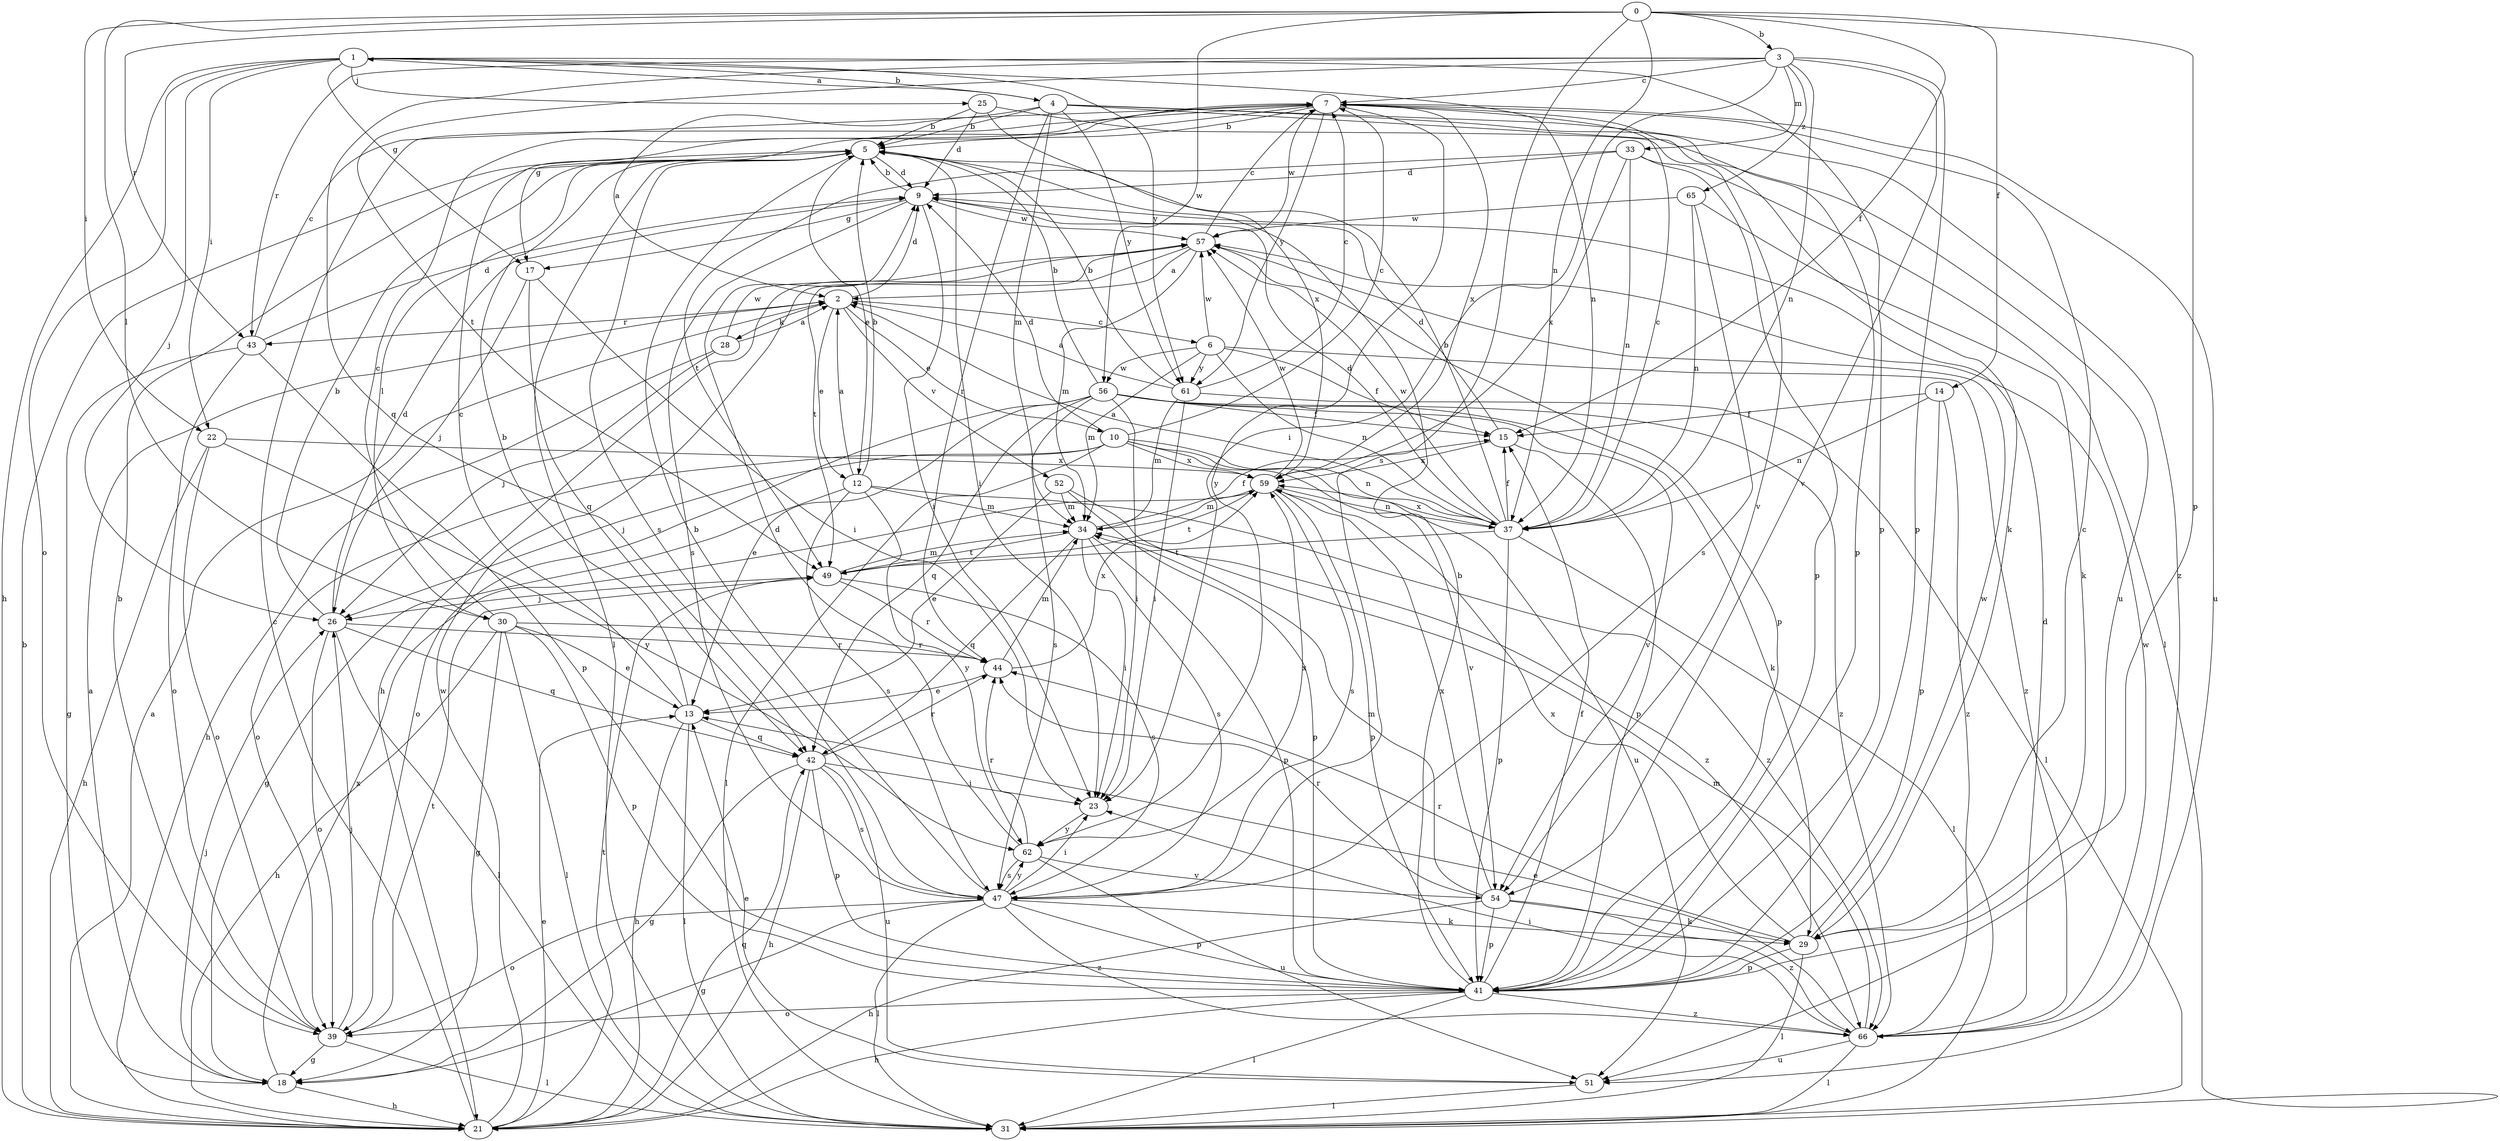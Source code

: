 strict digraph  {
0;
1;
2;
3;
4;
5;
6;
7;
9;
10;
12;
13;
14;
15;
17;
18;
21;
22;
23;
25;
26;
28;
29;
30;
31;
33;
34;
37;
39;
41;
42;
43;
44;
47;
49;
51;
52;
54;
56;
57;
59;
61;
62;
65;
66;
0 -> 3  [label=b];
0 -> 14  [label=f];
0 -> 15  [label=f];
0 -> 22  [label=i];
0 -> 30  [label=l];
0 -> 37  [label=n];
0 -> 41  [label=p];
0 -> 43  [label=r];
0 -> 47  [label=s];
0 -> 56  [label=w];
1 -> 4  [label=b];
1 -> 17  [label=g];
1 -> 21  [label=h];
1 -> 22  [label=i];
1 -> 25  [label=j];
1 -> 26  [label=j];
1 -> 37  [label=n];
1 -> 39  [label=o];
1 -> 41  [label=p];
1 -> 61  [label=y];
2 -> 6  [label=c];
2 -> 9  [label=d];
2 -> 10  [label=e];
2 -> 12  [label=e];
2 -> 28  [label=k];
2 -> 43  [label=r];
2 -> 52  [label=v];
3 -> 7  [label=c];
3 -> 23  [label=i];
3 -> 33  [label=m];
3 -> 37  [label=n];
3 -> 41  [label=p];
3 -> 42  [label=q];
3 -> 43  [label=r];
3 -> 49  [label=t];
3 -> 54  [label=v];
3 -> 65  [label=z];
4 -> 1  [label=a];
4 -> 2  [label=a];
4 -> 5  [label=b];
4 -> 29  [label=k];
4 -> 34  [label=m];
4 -> 44  [label=r];
4 -> 51  [label=u];
4 -> 61  [label=y];
4 -> 66  [label=z];
5 -> 9  [label=d];
5 -> 12  [label=e];
5 -> 23  [label=i];
5 -> 30  [label=l];
5 -> 31  [label=l];
5 -> 47  [label=s];
6 -> 15  [label=f];
6 -> 34  [label=m];
6 -> 37  [label=n];
6 -> 56  [label=w];
6 -> 57  [label=w];
6 -> 61  [label=y];
6 -> 66  [label=z];
7 -> 5  [label=b];
7 -> 17  [label=g];
7 -> 41  [label=p];
7 -> 51  [label=u];
7 -> 57  [label=w];
7 -> 59  [label=x];
7 -> 61  [label=y];
7 -> 62  [label=y];
9 -> 5  [label=b];
9 -> 17  [label=g];
9 -> 23  [label=i];
9 -> 47  [label=s];
9 -> 57  [label=w];
10 -> 7  [label=c];
10 -> 9  [label=d];
10 -> 26  [label=j];
10 -> 31  [label=l];
10 -> 37  [label=n];
10 -> 39  [label=o];
10 -> 51  [label=u];
10 -> 54  [label=v];
10 -> 59  [label=x];
12 -> 2  [label=a];
12 -> 5  [label=b];
12 -> 18  [label=g];
12 -> 34  [label=m];
12 -> 47  [label=s];
12 -> 62  [label=y];
12 -> 66  [label=z];
13 -> 5  [label=b];
13 -> 7  [label=c];
13 -> 21  [label=h];
13 -> 31  [label=l];
13 -> 42  [label=q];
14 -> 15  [label=f];
14 -> 37  [label=n];
14 -> 41  [label=p];
14 -> 66  [label=z];
15 -> 9  [label=d];
15 -> 41  [label=p];
15 -> 59  [label=x];
17 -> 23  [label=i];
17 -> 26  [label=j];
17 -> 42  [label=q];
18 -> 2  [label=a];
18 -> 21  [label=h];
18 -> 26  [label=j];
18 -> 59  [label=x];
21 -> 2  [label=a];
21 -> 5  [label=b];
21 -> 7  [label=c];
21 -> 13  [label=e];
21 -> 42  [label=q];
21 -> 49  [label=t];
21 -> 57  [label=w];
22 -> 21  [label=h];
22 -> 39  [label=o];
22 -> 59  [label=x];
22 -> 62  [label=y];
23 -> 62  [label=y];
25 -> 5  [label=b];
25 -> 9  [label=d];
25 -> 54  [label=v];
25 -> 59  [label=x];
26 -> 5  [label=b];
26 -> 9  [label=d];
26 -> 31  [label=l];
26 -> 39  [label=o];
26 -> 42  [label=q];
26 -> 44  [label=r];
28 -> 2  [label=a];
28 -> 21  [label=h];
28 -> 26  [label=j];
28 -> 57  [label=w];
29 -> 7  [label=c];
29 -> 31  [label=l];
29 -> 41  [label=p];
29 -> 44  [label=r];
29 -> 57  [label=w];
29 -> 59  [label=x];
30 -> 7  [label=c];
30 -> 13  [label=e];
30 -> 18  [label=g];
30 -> 21  [label=h];
30 -> 31  [label=l];
30 -> 41  [label=p];
30 -> 44  [label=r];
33 -> 9  [label=d];
33 -> 31  [label=l];
33 -> 37  [label=n];
33 -> 41  [label=p];
33 -> 49  [label=t];
33 -> 59  [label=x];
34 -> 15  [label=f];
34 -> 23  [label=i];
34 -> 41  [label=p];
34 -> 42  [label=q];
34 -> 47  [label=s];
34 -> 49  [label=t];
37 -> 2  [label=a];
37 -> 5  [label=b];
37 -> 7  [label=c];
37 -> 9  [label=d];
37 -> 15  [label=f];
37 -> 31  [label=l];
37 -> 41  [label=p];
37 -> 49  [label=t];
37 -> 57  [label=w];
37 -> 59  [label=x];
39 -> 5  [label=b];
39 -> 18  [label=g];
39 -> 26  [label=j];
39 -> 31  [label=l];
39 -> 49  [label=t];
41 -> 5  [label=b];
41 -> 15  [label=f];
41 -> 21  [label=h];
41 -> 31  [label=l];
41 -> 39  [label=o];
41 -> 66  [label=z];
42 -> 18  [label=g];
42 -> 21  [label=h];
42 -> 23  [label=i];
42 -> 41  [label=p];
42 -> 44  [label=r];
42 -> 47  [label=s];
42 -> 51  [label=u];
43 -> 7  [label=c];
43 -> 9  [label=d];
43 -> 18  [label=g];
43 -> 39  [label=o];
43 -> 41  [label=p];
44 -> 13  [label=e];
44 -> 34  [label=m];
44 -> 59  [label=x];
47 -> 5  [label=b];
47 -> 18  [label=g];
47 -> 23  [label=i];
47 -> 29  [label=k];
47 -> 31  [label=l];
47 -> 39  [label=o];
47 -> 41  [label=p];
47 -> 62  [label=y];
47 -> 66  [label=z];
49 -> 26  [label=j];
49 -> 34  [label=m];
49 -> 44  [label=r];
49 -> 47  [label=s];
51 -> 13  [label=e];
51 -> 31  [label=l];
52 -> 13  [label=e];
52 -> 34  [label=m];
52 -> 41  [label=p];
52 -> 66  [label=z];
54 -> 21  [label=h];
54 -> 29  [label=k];
54 -> 34  [label=m];
54 -> 41  [label=p];
54 -> 44  [label=r];
54 -> 59  [label=x];
54 -> 66  [label=z];
56 -> 5  [label=b];
56 -> 13  [label=e];
56 -> 15  [label=f];
56 -> 23  [label=i];
56 -> 29  [label=k];
56 -> 39  [label=o];
56 -> 42  [label=q];
56 -> 47  [label=s];
56 -> 54  [label=v];
56 -> 66  [label=z];
57 -> 2  [label=a];
57 -> 7  [label=c];
57 -> 21  [label=h];
57 -> 34  [label=m];
57 -> 41  [label=p];
57 -> 49  [label=t];
59 -> 34  [label=m];
59 -> 37  [label=n];
59 -> 41  [label=p];
59 -> 47  [label=s];
59 -> 49  [label=t];
59 -> 57  [label=w];
61 -> 2  [label=a];
61 -> 5  [label=b];
61 -> 7  [label=c];
61 -> 23  [label=i];
61 -> 31  [label=l];
61 -> 34  [label=m];
62 -> 9  [label=d];
62 -> 44  [label=r];
62 -> 47  [label=s];
62 -> 51  [label=u];
62 -> 54  [label=v];
62 -> 59  [label=x];
65 -> 29  [label=k];
65 -> 37  [label=n];
65 -> 47  [label=s];
65 -> 57  [label=w];
66 -> 9  [label=d];
66 -> 13  [label=e];
66 -> 23  [label=i];
66 -> 31  [label=l];
66 -> 34  [label=m];
66 -> 51  [label=u];
66 -> 57  [label=w];
}
